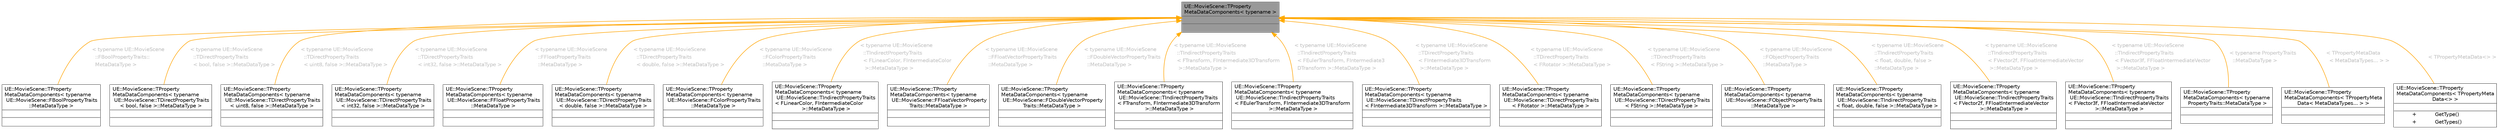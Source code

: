 digraph "UE::MovieScene::TPropertyMetaDataComponents&lt; typename &gt;"
{
 // INTERACTIVE_SVG=YES
 // LATEX_PDF_SIZE
  bgcolor="transparent";
  edge [fontname=Helvetica,fontsize=10,labelfontname=Helvetica,labelfontsize=10];
  node [fontname=Helvetica,fontsize=10,shape=box,height=0.2,width=0.4];
  Node1 [id="Node000001",shape=plain,label=<<TABLE CELLBORDER="0" BORDER="1"><TR><TD COLSPAN="2" CELLPADDING="1" CELLSPACING="0">UE::MovieScene::TProperty<BR ALIGN="LEFT"/>MetaDataComponents&lt; typename &gt;</TD></TR>
<HR/>
<TR><TD COLSPAN="2" CELLPADDING="1" CELLSPACING="0">&nbsp;</TD></TR>
<HR/>
<TR><TD COLSPAN="2" CELLPADDING="1" CELLSPACING="0">&nbsp;</TD></TR>
</TABLE>>
,height=0.2,width=0.4,color="gray40", fillcolor="grey60", style="filled", fontcolor="black",tooltip=" "];
  Node1 -> Node2 [id="edge1_Node000001_Node000002",dir="back",color="orange",style="solid",tooltip=" ",label=<<TABLE CELLBORDER="0" BORDER="0"><TR><TD VALIGN="top" ALIGN="LEFT" CELLPADDING="1" CELLSPACING="0">&lt; typename UE::MovieScene</TD></TR>
<TR><TD VALIGN="top" ALIGN="LEFT" CELLPADDING="1" CELLSPACING="0">&nbsp;&nbsp;::FBoolPropertyTraits::</TD></TR>
<TR><TD VALIGN="top" ALIGN="LEFT" CELLPADDING="1" CELLSPACING="0">&nbsp;&nbsp;MetaDataType &gt;</TD></TR>
</TABLE>> ,fontcolor="grey" ];
  Node2 [id="Node000002",shape=plain,label=<<TABLE CELLBORDER="0" BORDER="1"><TR><TD COLSPAN="2" CELLPADDING="1" CELLSPACING="0">UE::MovieScene::TProperty<BR ALIGN="LEFT"/>MetaDataComponents&lt; typename<BR ALIGN="LEFT"/> UE::MovieScene::FBoolPropertyTraits<BR ALIGN="LEFT"/>::MetaDataType &gt;</TD></TR>
<HR/>
<TR><TD COLSPAN="2" CELLPADDING="1" CELLSPACING="0">&nbsp;</TD></TR>
<HR/>
<TR><TD COLSPAN="2" CELLPADDING="1" CELLSPACING="0">&nbsp;</TD></TR>
</TABLE>>
,height=0.2,width=0.4,color="gray40", fillcolor="white", style="filled",URL="$d6/dfe/structUE_1_1MovieScene_1_1TPropertyMetaDataComponents.html",tooltip=" "];
  Node1 -> Node3 [id="edge2_Node000001_Node000003",dir="back",color="orange",style="solid",tooltip=" ",label=<<TABLE CELLBORDER="0" BORDER="0"><TR><TD VALIGN="top" ALIGN="LEFT" CELLPADDING="1" CELLSPACING="0">&lt; typename UE::MovieScene</TD></TR>
<TR><TD VALIGN="top" ALIGN="LEFT" CELLPADDING="1" CELLSPACING="0">&nbsp;&nbsp;::TDirectPropertyTraits</TD></TR>
<TR><TD VALIGN="top" ALIGN="LEFT" CELLPADDING="1" CELLSPACING="0">&nbsp;&nbsp;&lt; bool, false &gt;::MetaDataType &gt;</TD></TR>
</TABLE>> ,fontcolor="grey" ];
  Node3 [id="Node000003",shape=plain,label=<<TABLE CELLBORDER="0" BORDER="1"><TR><TD COLSPAN="2" CELLPADDING="1" CELLSPACING="0">UE::MovieScene::TProperty<BR ALIGN="LEFT"/>MetaDataComponents&lt; typename<BR ALIGN="LEFT"/> UE::MovieScene::TDirectPropertyTraits<BR ALIGN="LEFT"/>&lt; bool, false &gt;::MetaDataType &gt;</TD></TR>
<HR/>
<TR><TD COLSPAN="2" CELLPADDING="1" CELLSPACING="0">&nbsp;</TD></TR>
<HR/>
<TR><TD COLSPAN="2" CELLPADDING="1" CELLSPACING="0">&nbsp;</TD></TR>
</TABLE>>
,height=0.2,width=0.4,color="gray40", fillcolor="white", style="filled",URL="$d6/dfe/structUE_1_1MovieScene_1_1TPropertyMetaDataComponents.html",tooltip=" "];
  Node1 -> Node4 [id="edge3_Node000001_Node000004",dir="back",color="orange",style="solid",tooltip=" ",label=<<TABLE CELLBORDER="0" BORDER="0"><TR><TD VALIGN="top" ALIGN="LEFT" CELLPADDING="1" CELLSPACING="0">&lt; typename UE::MovieScene</TD></TR>
<TR><TD VALIGN="top" ALIGN="LEFT" CELLPADDING="1" CELLSPACING="0">&nbsp;&nbsp;::TDirectPropertyTraits</TD></TR>
<TR><TD VALIGN="top" ALIGN="LEFT" CELLPADDING="1" CELLSPACING="0">&nbsp;&nbsp;&lt; uint8, false &gt;::MetaDataType &gt;</TD></TR>
</TABLE>> ,fontcolor="grey" ];
  Node4 [id="Node000004",shape=plain,label=<<TABLE CELLBORDER="0" BORDER="1"><TR><TD COLSPAN="2" CELLPADDING="1" CELLSPACING="0">UE::MovieScene::TProperty<BR ALIGN="LEFT"/>MetaDataComponents&lt; typename<BR ALIGN="LEFT"/> UE::MovieScene::TDirectPropertyTraits<BR ALIGN="LEFT"/>&lt; uint8, false &gt;::MetaDataType &gt;</TD></TR>
<HR/>
<TR><TD COLSPAN="2" CELLPADDING="1" CELLSPACING="0">&nbsp;</TD></TR>
<HR/>
<TR><TD COLSPAN="2" CELLPADDING="1" CELLSPACING="0">&nbsp;</TD></TR>
</TABLE>>
,height=0.2,width=0.4,color="gray40", fillcolor="white", style="filled",URL="$d6/dfe/structUE_1_1MovieScene_1_1TPropertyMetaDataComponents.html",tooltip=" "];
  Node1 -> Node5 [id="edge4_Node000001_Node000005",dir="back",color="orange",style="solid",tooltip=" ",label=<<TABLE CELLBORDER="0" BORDER="0"><TR><TD VALIGN="top" ALIGN="LEFT" CELLPADDING="1" CELLSPACING="0">&lt; typename UE::MovieScene</TD></TR>
<TR><TD VALIGN="top" ALIGN="LEFT" CELLPADDING="1" CELLSPACING="0">&nbsp;&nbsp;::TDirectPropertyTraits</TD></TR>
<TR><TD VALIGN="top" ALIGN="LEFT" CELLPADDING="1" CELLSPACING="0">&nbsp;&nbsp;&lt; int32, false &gt;::MetaDataType &gt;</TD></TR>
</TABLE>> ,fontcolor="grey" ];
  Node5 [id="Node000005",shape=plain,label=<<TABLE CELLBORDER="0" BORDER="1"><TR><TD COLSPAN="2" CELLPADDING="1" CELLSPACING="0">UE::MovieScene::TProperty<BR ALIGN="LEFT"/>MetaDataComponents&lt; typename<BR ALIGN="LEFT"/> UE::MovieScene::TDirectPropertyTraits<BR ALIGN="LEFT"/>&lt; int32, false &gt;::MetaDataType &gt;</TD></TR>
<HR/>
<TR><TD COLSPAN="2" CELLPADDING="1" CELLSPACING="0">&nbsp;</TD></TR>
<HR/>
<TR><TD COLSPAN="2" CELLPADDING="1" CELLSPACING="0">&nbsp;</TD></TR>
</TABLE>>
,height=0.2,width=0.4,color="gray40", fillcolor="white", style="filled",URL="$d6/dfe/structUE_1_1MovieScene_1_1TPropertyMetaDataComponents.html",tooltip=" "];
  Node1 -> Node6 [id="edge5_Node000001_Node000006",dir="back",color="orange",style="solid",tooltip=" ",label=<<TABLE CELLBORDER="0" BORDER="0"><TR><TD VALIGN="top" ALIGN="LEFT" CELLPADDING="1" CELLSPACING="0">&lt; typename UE::MovieScene</TD></TR>
<TR><TD VALIGN="top" ALIGN="LEFT" CELLPADDING="1" CELLSPACING="0">&nbsp;&nbsp;::FFloatPropertyTraits</TD></TR>
<TR><TD VALIGN="top" ALIGN="LEFT" CELLPADDING="1" CELLSPACING="0">&nbsp;&nbsp;::MetaDataType &gt;</TD></TR>
</TABLE>> ,fontcolor="grey" ];
  Node6 [id="Node000006",shape=plain,label=<<TABLE CELLBORDER="0" BORDER="1"><TR><TD COLSPAN="2" CELLPADDING="1" CELLSPACING="0">UE::MovieScene::TProperty<BR ALIGN="LEFT"/>MetaDataComponents&lt; typename<BR ALIGN="LEFT"/> UE::MovieScene::FFloatPropertyTraits<BR ALIGN="LEFT"/>::MetaDataType &gt;</TD></TR>
<HR/>
<TR><TD COLSPAN="2" CELLPADDING="1" CELLSPACING="0">&nbsp;</TD></TR>
<HR/>
<TR><TD COLSPAN="2" CELLPADDING="1" CELLSPACING="0">&nbsp;</TD></TR>
</TABLE>>
,height=0.2,width=0.4,color="gray40", fillcolor="white", style="filled",URL="$d6/dfe/structUE_1_1MovieScene_1_1TPropertyMetaDataComponents.html",tooltip=" "];
  Node1 -> Node7 [id="edge6_Node000001_Node000007",dir="back",color="orange",style="solid",tooltip=" ",label=<<TABLE CELLBORDER="0" BORDER="0"><TR><TD VALIGN="top" ALIGN="LEFT" CELLPADDING="1" CELLSPACING="0">&lt; typename UE::MovieScene</TD></TR>
<TR><TD VALIGN="top" ALIGN="LEFT" CELLPADDING="1" CELLSPACING="0">&nbsp;&nbsp;::TDirectPropertyTraits</TD></TR>
<TR><TD VALIGN="top" ALIGN="LEFT" CELLPADDING="1" CELLSPACING="0">&nbsp;&nbsp;&lt; double, false &gt;::MetaDataType &gt;</TD></TR>
</TABLE>> ,fontcolor="grey" ];
  Node7 [id="Node000007",shape=plain,label=<<TABLE CELLBORDER="0" BORDER="1"><TR><TD COLSPAN="2" CELLPADDING="1" CELLSPACING="0">UE::MovieScene::TProperty<BR ALIGN="LEFT"/>MetaDataComponents&lt; typename<BR ALIGN="LEFT"/> UE::MovieScene::TDirectPropertyTraits<BR ALIGN="LEFT"/>&lt; double, false &gt;::MetaDataType &gt;</TD></TR>
<HR/>
<TR><TD COLSPAN="2" CELLPADDING="1" CELLSPACING="0">&nbsp;</TD></TR>
<HR/>
<TR><TD COLSPAN="2" CELLPADDING="1" CELLSPACING="0">&nbsp;</TD></TR>
</TABLE>>
,height=0.2,width=0.4,color="gray40", fillcolor="white", style="filled",URL="$d6/dfe/structUE_1_1MovieScene_1_1TPropertyMetaDataComponents.html",tooltip=" "];
  Node1 -> Node8 [id="edge7_Node000001_Node000008",dir="back",color="orange",style="solid",tooltip=" ",label=<<TABLE CELLBORDER="0" BORDER="0"><TR><TD VALIGN="top" ALIGN="LEFT" CELLPADDING="1" CELLSPACING="0">&lt; typename UE::MovieScene</TD></TR>
<TR><TD VALIGN="top" ALIGN="LEFT" CELLPADDING="1" CELLSPACING="0">&nbsp;&nbsp;::FColorPropertyTraits</TD></TR>
<TR><TD VALIGN="top" ALIGN="LEFT" CELLPADDING="1" CELLSPACING="0">&nbsp;&nbsp;::MetaDataType &gt;</TD></TR>
</TABLE>> ,fontcolor="grey" ];
  Node8 [id="Node000008",shape=plain,label=<<TABLE CELLBORDER="0" BORDER="1"><TR><TD COLSPAN="2" CELLPADDING="1" CELLSPACING="0">UE::MovieScene::TProperty<BR ALIGN="LEFT"/>MetaDataComponents&lt; typename<BR ALIGN="LEFT"/> UE::MovieScene::FColorPropertyTraits<BR ALIGN="LEFT"/>::MetaDataType &gt;</TD></TR>
<HR/>
<TR><TD COLSPAN="2" CELLPADDING="1" CELLSPACING="0">&nbsp;</TD></TR>
<HR/>
<TR><TD COLSPAN="2" CELLPADDING="1" CELLSPACING="0">&nbsp;</TD></TR>
</TABLE>>
,height=0.2,width=0.4,color="gray40", fillcolor="white", style="filled",URL="$d6/dfe/structUE_1_1MovieScene_1_1TPropertyMetaDataComponents.html",tooltip=" "];
  Node1 -> Node9 [id="edge8_Node000001_Node000009",dir="back",color="orange",style="solid",tooltip=" ",label=<<TABLE CELLBORDER="0" BORDER="0"><TR><TD VALIGN="top" ALIGN="LEFT" CELLPADDING="1" CELLSPACING="0">&lt; typename UE::MovieScene</TD></TR>
<TR><TD VALIGN="top" ALIGN="LEFT" CELLPADDING="1" CELLSPACING="0">&nbsp;&nbsp;::TIndirectPropertyTraits</TD></TR>
<TR><TD VALIGN="top" ALIGN="LEFT" CELLPADDING="1" CELLSPACING="0">&nbsp;&nbsp;&lt; FLinearColor, FIntermediateColor</TD></TR>
<TR><TD VALIGN="top" ALIGN="LEFT" CELLPADDING="1" CELLSPACING="0">&nbsp;&nbsp; &gt;::MetaDataType &gt;</TD></TR>
</TABLE>> ,fontcolor="grey" ];
  Node9 [id="Node000009",shape=plain,label=<<TABLE CELLBORDER="0" BORDER="1"><TR><TD COLSPAN="2" CELLPADDING="1" CELLSPACING="0">UE::MovieScene::TProperty<BR ALIGN="LEFT"/>MetaDataComponents&lt; typename<BR ALIGN="LEFT"/> UE::MovieScene::TIndirectPropertyTraits<BR ALIGN="LEFT"/>&lt; FLinearColor, FIntermediateColor<BR ALIGN="LEFT"/> &gt;::MetaDataType &gt;</TD></TR>
<HR/>
<TR><TD COLSPAN="2" CELLPADDING="1" CELLSPACING="0">&nbsp;</TD></TR>
<HR/>
<TR><TD COLSPAN="2" CELLPADDING="1" CELLSPACING="0">&nbsp;</TD></TR>
</TABLE>>
,height=0.2,width=0.4,color="gray40", fillcolor="white", style="filled",URL="$d6/dfe/structUE_1_1MovieScene_1_1TPropertyMetaDataComponents.html",tooltip=" "];
  Node1 -> Node10 [id="edge9_Node000001_Node000010",dir="back",color="orange",style="solid",tooltip=" ",label=<<TABLE CELLBORDER="0" BORDER="0"><TR><TD VALIGN="top" ALIGN="LEFT" CELLPADDING="1" CELLSPACING="0">&lt; typename UE::MovieScene</TD></TR>
<TR><TD VALIGN="top" ALIGN="LEFT" CELLPADDING="1" CELLSPACING="0">&nbsp;&nbsp;::FFloatVectorPropertyTraits</TD></TR>
<TR><TD VALIGN="top" ALIGN="LEFT" CELLPADDING="1" CELLSPACING="0">&nbsp;&nbsp;::MetaDataType &gt;</TD></TR>
</TABLE>> ,fontcolor="grey" ];
  Node10 [id="Node000010",shape=plain,label=<<TABLE CELLBORDER="0" BORDER="1"><TR><TD COLSPAN="2" CELLPADDING="1" CELLSPACING="0">UE::MovieScene::TProperty<BR ALIGN="LEFT"/>MetaDataComponents&lt; typename<BR ALIGN="LEFT"/> UE::MovieScene::FFloatVectorProperty<BR ALIGN="LEFT"/>Traits::MetaDataType &gt;</TD></TR>
<HR/>
<TR><TD COLSPAN="2" CELLPADDING="1" CELLSPACING="0">&nbsp;</TD></TR>
<HR/>
<TR><TD COLSPAN="2" CELLPADDING="1" CELLSPACING="0">&nbsp;</TD></TR>
</TABLE>>
,height=0.2,width=0.4,color="gray40", fillcolor="white", style="filled",URL="$d6/dfe/structUE_1_1MovieScene_1_1TPropertyMetaDataComponents.html",tooltip=" "];
  Node1 -> Node11 [id="edge10_Node000001_Node000011",dir="back",color="orange",style="solid",tooltip=" ",label=<<TABLE CELLBORDER="0" BORDER="0"><TR><TD VALIGN="top" ALIGN="LEFT" CELLPADDING="1" CELLSPACING="0">&lt; typename UE::MovieScene</TD></TR>
<TR><TD VALIGN="top" ALIGN="LEFT" CELLPADDING="1" CELLSPACING="0">&nbsp;&nbsp;::FDoubleVectorPropertyTraits</TD></TR>
<TR><TD VALIGN="top" ALIGN="LEFT" CELLPADDING="1" CELLSPACING="0">&nbsp;&nbsp;::MetaDataType &gt;</TD></TR>
</TABLE>> ,fontcolor="grey" ];
  Node11 [id="Node000011",shape=plain,label=<<TABLE CELLBORDER="0" BORDER="1"><TR><TD COLSPAN="2" CELLPADDING="1" CELLSPACING="0">UE::MovieScene::TProperty<BR ALIGN="LEFT"/>MetaDataComponents&lt; typename<BR ALIGN="LEFT"/> UE::MovieScene::FDoubleVectorProperty<BR ALIGN="LEFT"/>Traits::MetaDataType &gt;</TD></TR>
<HR/>
<TR><TD COLSPAN="2" CELLPADDING="1" CELLSPACING="0">&nbsp;</TD></TR>
<HR/>
<TR><TD COLSPAN="2" CELLPADDING="1" CELLSPACING="0">&nbsp;</TD></TR>
</TABLE>>
,height=0.2,width=0.4,color="gray40", fillcolor="white", style="filled",URL="$d6/dfe/structUE_1_1MovieScene_1_1TPropertyMetaDataComponents.html",tooltip=" "];
  Node1 -> Node12 [id="edge11_Node000001_Node000012",dir="back",color="orange",style="solid",tooltip=" ",label=<<TABLE CELLBORDER="0" BORDER="0"><TR><TD VALIGN="top" ALIGN="LEFT" CELLPADDING="1" CELLSPACING="0">&lt; typename UE::MovieScene</TD></TR>
<TR><TD VALIGN="top" ALIGN="LEFT" CELLPADDING="1" CELLSPACING="0">&nbsp;&nbsp;::TIndirectPropertyTraits</TD></TR>
<TR><TD VALIGN="top" ALIGN="LEFT" CELLPADDING="1" CELLSPACING="0">&nbsp;&nbsp;&lt; FTransform, FIntermediate3DTransform</TD></TR>
<TR><TD VALIGN="top" ALIGN="LEFT" CELLPADDING="1" CELLSPACING="0">&nbsp;&nbsp; &gt;::MetaDataType &gt;</TD></TR>
</TABLE>> ,fontcolor="grey" ];
  Node12 [id="Node000012",shape=plain,label=<<TABLE CELLBORDER="0" BORDER="1"><TR><TD COLSPAN="2" CELLPADDING="1" CELLSPACING="0">UE::MovieScene::TProperty<BR ALIGN="LEFT"/>MetaDataComponents&lt; typename<BR ALIGN="LEFT"/> UE::MovieScene::TIndirectPropertyTraits<BR ALIGN="LEFT"/>&lt; FTransform, FIntermediate3DTransform<BR ALIGN="LEFT"/> &gt;::MetaDataType &gt;</TD></TR>
<HR/>
<TR><TD COLSPAN="2" CELLPADDING="1" CELLSPACING="0">&nbsp;</TD></TR>
<HR/>
<TR><TD COLSPAN="2" CELLPADDING="1" CELLSPACING="0">&nbsp;</TD></TR>
</TABLE>>
,height=0.2,width=0.4,color="gray40", fillcolor="white", style="filled",URL="$d6/dfe/structUE_1_1MovieScene_1_1TPropertyMetaDataComponents.html",tooltip=" "];
  Node1 -> Node13 [id="edge12_Node000001_Node000013",dir="back",color="orange",style="solid",tooltip=" ",label=<<TABLE CELLBORDER="0" BORDER="0"><TR><TD VALIGN="top" ALIGN="LEFT" CELLPADDING="1" CELLSPACING="0">&lt; typename UE::MovieScene</TD></TR>
<TR><TD VALIGN="top" ALIGN="LEFT" CELLPADDING="1" CELLSPACING="0">&nbsp;&nbsp;::TIndirectPropertyTraits</TD></TR>
<TR><TD VALIGN="top" ALIGN="LEFT" CELLPADDING="1" CELLSPACING="0">&nbsp;&nbsp;&lt; FEulerTransform, FIntermediate3</TD></TR>
<TR><TD VALIGN="top" ALIGN="LEFT" CELLPADDING="1" CELLSPACING="0">&nbsp;&nbsp;DTransform &gt;::MetaDataType &gt;</TD></TR>
</TABLE>> ,fontcolor="grey" ];
  Node13 [id="Node000013",shape=plain,label=<<TABLE CELLBORDER="0" BORDER="1"><TR><TD COLSPAN="2" CELLPADDING="1" CELLSPACING="0">UE::MovieScene::TProperty<BR ALIGN="LEFT"/>MetaDataComponents&lt; typename<BR ALIGN="LEFT"/> UE::MovieScene::TIndirectPropertyTraits<BR ALIGN="LEFT"/>&lt; FEulerTransform, FIntermediate3DTransform<BR ALIGN="LEFT"/> &gt;::MetaDataType &gt;</TD></TR>
<HR/>
<TR><TD COLSPAN="2" CELLPADDING="1" CELLSPACING="0">&nbsp;</TD></TR>
<HR/>
<TR><TD COLSPAN="2" CELLPADDING="1" CELLSPACING="0">&nbsp;</TD></TR>
</TABLE>>
,height=0.2,width=0.4,color="gray40", fillcolor="white", style="filled",URL="$d6/dfe/structUE_1_1MovieScene_1_1TPropertyMetaDataComponents.html",tooltip=" "];
  Node1 -> Node14 [id="edge13_Node000001_Node000014",dir="back",color="orange",style="solid",tooltip=" ",label=<<TABLE CELLBORDER="0" BORDER="0"><TR><TD VALIGN="top" ALIGN="LEFT" CELLPADDING="1" CELLSPACING="0">&lt; typename UE::MovieScene</TD></TR>
<TR><TD VALIGN="top" ALIGN="LEFT" CELLPADDING="1" CELLSPACING="0">&nbsp;&nbsp;::TDirectPropertyTraits</TD></TR>
<TR><TD VALIGN="top" ALIGN="LEFT" CELLPADDING="1" CELLSPACING="0">&nbsp;&nbsp;&lt; FIntermediate3DTransform</TD></TR>
<TR><TD VALIGN="top" ALIGN="LEFT" CELLPADDING="1" CELLSPACING="0">&nbsp;&nbsp; &gt;::MetaDataType &gt;</TD></TR>
</TABLE>> ,fontcolor="grey" ];
  Node14 [id="Node000014",shape=plain,label=<<TABLE CELLBORDER="0" BORDER="1"><TR><TD COLSPAN="2" CELLPADDING="1" CELLSPACING="0">UE::MovieScene::TProperty<BR ALIGN="LEFT"/>MetaDataComponents&lt; typename<BR ALIGN="LEFT"/> UE::MovieScene::TDirectPropertyTraits<BR ALIGN="LEFT"/>&lt; FIntermediate3DTransform &gt;::MetaDataType &gt;</TD></TR>
<HR/>
<TR><TD COLSPAN="2" CELLPADDING="1" CELLSPACING="0">&nbsp;</TD></TR>
<HR/>
<TR><TD COLSPAN="2" CELLPADDING="1" CELLSPACING="0">&nbsp;</TD></TR>
</TABLE>>
,height=0.2,width=0.4,color="gray40", fillcolor="white", style="filled",URL="$d6/dfe/structUE_1_1MovieScene_1_1TPropertyMetaDataComponents.html",tooltip=" "];
  Node1 -> Node15 [id="edge14_Node000001_Node000015",dir="back",color="orange",style="solid",tooltip=" ",label=<<TABLE CELLBORDER="0" BORDER="0"><TR><TD VALIGN="top" ALIGN="LEFT" CELLPADDING="1" CELLSPACING="0">&lt; typename UE::MovieScene</TD></TR>
<TR><TD VALIGN="top" ALIGN="LEFT" CELLPADDING="1" CELLSPACING="0">&nbsp;&nbsp;::TDirectPropertyTraits</TD></TR>
<TR><TD VALIGN="top" ALIGN="LEFT" CELLPADDING="1" CELLSPACING="0">&nbsp;&nbsp;&lt; FRotator &gt;::MetaDataType &gt;</TD></TR>
</TABLE>> ,fontcolor="grey" ];
  Node15 [id="Node000015",shape=plain,label=<<TABLE CELLBORDER="0" BORDER="1"><TR><TD COLSPAN="2" CELLPADDING="1" CELLSPACING="0">UE::MovieScene::TProperty<BR ALIGN="LEFT"/>MetaDataComponents&lt; typename<BR ALIGN="LEFT"/> UE::MovieScene::TDirectPropertyTraits<BR ALIGN="LEFT"/>&lt; FRotator &gt;::MetaDataType &gt;</TD></TR>
<HR/>
<TR><TD COLSPAN="2" CELLPADDING="1" CELLSPACING="0">&nbsp;</TD></TR>
<HR/>
<TR><TD COLSPAN="2" CELLPADDING="1" CELLSPACING="0">&nbsp;</TD></TR>
</TABLE>>
,height=0.2,width=0.4,color="gray40", fillcolor="white", style="filled",URL="$d6/dfe/structUE_1_1MovieScene_1_1TPropertyMetaDataComponents.html",tooltip=" "];
  Node1 -> Node16 [id="edge15_Node000001_Node000016",dir="back",color="orange",style="solid",tooltip=" ",label=<<TABLE CELLBORDER="0" BORDER="0"><TR><TD VALIGN="top" ALIGN="LEFT" CELLPADDING="1" CELLSPACING="0">&lt; typename UE::MovieScene</TD></TR>
<TR><TD VALIGN="top" ALIGN="LEFT" CELLPADDING="1" CELLSPACING="0">&nbsp;&nbsp;::TDirectPropertyTraits</TD></TR>
<TR><TD VALIGN="top" ALIGN="LEFT" CELLPADDING="1" CELLSPACING="0">&nbsp;&nbsp;&lt; FString &gt;::MetaDataType &gt;</TD></TR>
</TABLE>> ,fontcolor="grey" ];
  Node16 [id="Node000016",shape=plain,label=<<TABLE CELLBORDER="0" BORDER="1"><TR><TD COLSPAN="2" CELLPADDING="1" CELLSPACING="0">UE::MovieScene::TProperty<BR ALIGN="LEFT"/>MetaDataComponents&lt; typename<BR ALIGN="LEFT"/> UE::MovieScene::TDirectPropertyTraits<BR ALIGN="LEFT"/>&lt; FString &gt;::MetaDataType &gt;</TD></TR>
<HR/>
<TR><TD COLSPAN="2" CELLPADDING="1" CELLSPACING="0">&nbsp;</TD></TR>
<HR/>
<TR><TD COLSPAN="2" CELLPADDING="1" CELLSPACING="0">&nbsp;</TD></TR>
</TABLE>>
,height=0.2,width=0.4,color="gray40", fillcolor="white", style="filled",URL="$d6/dfe/structUE_1_1MovieScene_1_1TPropertyMetaDataComponents.html",tooltip=" "];
  Node1 -> Node17 [id="edge16_Node000001_Node000017",dir="back",color="orange",style="solid",tooltip=" ",label=<<TABLE CELLBORDER="0" BORDER="0"><TR><TD VALIGN="top" ALIGN="LEFT" CELLPADDING="1" CELLSPACING="0">&lt; typename UE::MovieScene</TD></TR>
<TR><TD VALIGN="top" ALIGN="LEFT" CELLPADDING="1" CELLSPACING="0">&nbsp;&nbsp;::FObjectPropertyTraits</TD></TR>
<TR><TD VALIGN="top" ALIGN="LEFT" CELLPADDING="1" CELLSPACING="0">&nbsp;&nbsp;::MetaDataType &gt;</TD></TR>
</TABLE>> ,fontcolor="grey" ];
  Node17 [id="Node000017",shape=plain,label=<<TABLE CELLBORDER="0" BORDER="1"><TR><TD COLSPAN="2" CELLPADDING="1" CELLSPACING="0">UE::MovieScene::TProperty<BR ALIGN="LEFT"/>MetaDataComponents&lt; typename<BR ALIGN="LEFT"/> UE::MovieScene::FObjectPropertyTraits<BR ALIGN="LEFT"/>::MetaDataType &gt;</TD></TR>
<HR/>
<TR><TD COLSPAN="2" CELLPADDING="1" CELLSPACING="0">&nbsp;</TD></TR>
<HR/>
<TR><TD COLSPAN="2" CELLPADDING="1" CELLSPACING="0">&nbsp;</TD></TR>
</TABLE>>
,height=0.2,width=0.4,color="gray40", fillcolor="white", style="filled",URL="$d6/dfe/structUE_1_1MovieScene_1_1TPropertyMetaDataComponents.html",tooltip=" "];
  Node1 -> Node18 [id="edge17_Node000001_Node000018",dir="back",color="orange",style="solid",tooltip=" ",label=<<TABLE CELLBORDER="0" BORDER="0"><TR><TD VALIGN="top" ALIGN="LEFT" CELLPADDING="1" CELLSPACING="0">&lt; typename UE::MovieScene</TD></TR>
<TR><TD VALIGN="top" ALIGN="LEFT" CELLPADDING="1" CELLSPACING="0">&nbsp;&nbsp;::TIndirectPropertyTraits</TD></TR>
<TR><TD VALIGN="top" ALIGN="LEFT" CELLPADDING="1" CELLSPACING="0">&nbsp;&nbsp;&lt; float, double, false &gt;</TD></TR>
<TR><TD VALIGN="top" ALIGN="LEFT" CELLPADDING="1" CELLSPACING="0">&nbsp;&nbsp;::MetaDataType &gt;</TD></TR>
</TABLE>> ,fontcolor="grey" ];
  Node18 [id="Node000018",shape=plain,label=<<TABLE CELLBORDER="0" BORDER="1"><TR><TD COLSPAN="2" CELLPADDING="1" CELLSPACING="0">UE::MovieScene::TProperty<BR ALIGN="LEFT"/>MetaDataComponents&lt; typename<BR ALIGN="LEFT"/> UE::MovieScene::TIndirectPropertyTraits<BR ALIGN="LEFT"/>&lt; float, double, false &gt;::MetaDataType &gt;</TD></TR>
<HR/>
<TR><TD COLSPAN="2" CELLPADDING="1" CELLSPACING="0">&nbsp;</TD></TR>
<HR/>
<TR><TD COLSPAN="2" CELLPADDING="1" CELLSPACING="0">&nbsp;</TD></TR>
</TABLE>>
,height=0.2,width=0.4,color="gray40", fillcolor="white", style="filled",URL="$d6/dfe/structUE_1_1MovieScene_1_1TPropertyMetaDataComponents.html",tooltip=" "];
  Node1 -> Node19 [id="edge18_Node000001_Node000019",dir="back",color="orange",style="solid",tooltip=" ",label=<<TABLE CELLBORDER="0" BORDER="0"><TR><TD VALIGN="top" ALIGN="LEFT" CELLPADDING="1" CELLSPACING="0">&lt; typename UE::MovieScene</TD></TR>
<TR><TD VALIGN="top" ALIGN="LEFT" CELLPADDING="1" CELLSPACING="0">&nbsp;&nbsp;::TIndirectPropertyTraits</TD></TR>
<TR><TD VALIGN="top" ALIGN="LEFT" CELLPADDING="1" CELLSPACING="0">&nbsp;&nbsp;&lt; FVector2f, FFloatIntermediateVector</TD></TR>
<TR><TD VALIGN="top" ALIGN="LEFT" CELLPADDING="1" CELLSPACING="0">&nbsp;&nbsp; &gt;::MetaDataType &gt;</TD></TR>
</TABLE>> ,fontcolor="grey" ];
  Node19 [id="Node000019",shape=plain,label=<<TABLE CELLBORDER="0" BORDER="1"><TR><TD COLSPAN="2" CELLPADDING="1" CELLSPACING="0">UE::MovieScene::TProperty<BR ALIGN="LEFT"/>MetaDataComponents&lt; typename<BR ALIGN="LEFT"/> UE::MovieScene::TIndirectPropertyTraits<BR ALIGN="LEFT"/>&lt; FVector2f, FFloatIntermediateVector<BR ALIGN="LEFT"/> &gt;::MetaDataType &gt;</TD></TR>
<HR/>
<TR><TD COLSPAN="2" CELLPADDING="1" CELLSPACING="0">&nbsp;</TD></TR>
<HR/>
<TR><TD COLSPAN="2" CELLPADDING="1" CELLSPACING="0">&nbsp;</TD></TR>
</TABLE>>
,height=0.2,width=0.4,color="gray40", fillcolor="white", style="filled",URL="$d6/dfe/structUE_1_1MovieScene_1_1TPropertyMetaDataComponents.html",tooltip=" "];
  Node1 -> Node20 [id="edge19_Node000001_Node000020",dir="back",color="orange",style="solid",tooltip=" ",label=<<TABLE CELLBORDER="0" BORDER="0"><TR><TD VALIGN="top" ALIGN="LEFT" CELLPADDING="1" CELLSPACING="0">&lt; typename UE::MovieScene</TD></TR>
<TR><TD VALIGN="top" ALIGN="LEFT" CELLPADDING="1" CELLSPACING="0">&nbsp;&nbsp;::TIndirectPropertyTraits</TD></TR>
<TR><TD VALIGN="top" ALIGN="LEFT" CELLPADDING="1" CELLSPACING="0">&nbsp;&nbsp;&lt; FVector3f, FFloatIntermediateVector</TD></TR>
<TR><TD VALIGN="top" ALIGN="LEFT" CELLPADDING="1" CELLSPACING="0">&nbsp;&nbsp; &gt;::MetaDataType &gt;</TD></TR>
</TABLE>> ,fontcolor="grey" ];
  Node20 [id="Node000020",shape=plain,label=<<TABLE CELLBORDER="0" BORDER="1"><TR><TD COLSPAN="2" CELLPADDING="1" CELLSPACING="0">UE::MovieScene::TProperty<BR ALIGN="LEFT"/>MetaDataComponents&lt; typename<BR ALIGN="LEFT"/> UE::MovieScene::TIndirectPropertyTraits<BR ALIGN="LEFT"/>&lt; FVector3f, FFloatIntermediateVector<BR ALIGN="LEFT"/> &gt;::MetaDataType &gt;</TD></TR>
<HR/>
<TR><TD COLSPAN="2" CELLPADDING="1" CELLSPACING="0">&nbsp;</TD></TR>
<HR/>
<TR><TD COLSPAN="2" CELLPADDING="1" CELLSPACING="0">&nbsp;</TD></TR>
</TABLE>>
,height=0.2,width=0.4,color="gray40", fillcolor="white", style="filled",URL="$d6/dfe/structUE_1_1MovieScene_1_1TPropertyMetaDataComponents.html",tooltip=" "];
  Node1 -> Node21 [id="edge20_Node000001_Node000021",dir="back",color="orange",style="solid",tooltip=" ",label=<<TABLE CELLBORDER="0" BORDER="0"><TR><TD VALIGN="top" ALIGN="LEFT" CELLPADDING="1" CELLSPACING="0">&lt; typename PropertyTraits</TD></TR>
<TR><TD VALIGN="top" ALIGN="LEFT" CELLPADDING="1" CELLSPACING="0">&nbsp;&nbsp;::MetaDataType &gt;</TD></TR>
</TABLE>> ,fontcolor="grey" ];
  Node21 [id="Node000021",shape=plain,label=<<TABLE CELLBORDER="0" BORDER="1"><TR><TD COLSPAN="2" CELLPADDING="1" CELLSPACING="0">UE::MovieScene::TProperty<BR ALIGN="LEFT"/>MetaDataComponents&lt; typename<BR ALIGN="LEFT"/> PropertyTraits::MetaDataType &gt;</TD></TR>
<HR/>
<TR><TD COLSPAN="2" CELLPADDING="1" CELLSPACING="0">&nbsp;</TD></TR>
<HR/>
<TR><TD COLSPAN="2" CELLPADDING="1" CELLSPACING="0">&nbsp;</TD></TR>
</TABLE>>
,height=0.2,width=0.4,color="gray40", fillcolor="white", style="filled",URL="$d6/dfe/structUE_1_1MovieScene_1_1TPropertyMetaDataComponents.html",tooltip=" "];
  Node1 -> Node22 [id="edge21_Node000001_Node000022",dir="back",color="orange",style="solid",tooltip=" ",label=<<TABLE CELLBORDER="0" BORDER="0"><TR><TD VALIGN="top" ALIGN="LEFT" CELLPADDING="1" CELLSPACING="0">&lt; TPropertyMetaData</TD></TR>
<TR><TD VALIGN="top" ALIGN="LEFT" CELLPADDING="1" CELLSPACING="0">&nbsp;&nbsp;&lt; MetaDataTypes... &gt; &gt;</TD></TR>
</TABLE>> ,fontcolor="grey" ];
  Node22 [id="Node000022",shape=plain,label=<<TABLE CELLBORDER="0" BORDER="1"><TR><TD COLSPAN="2" CELLPADDING="1" CELLSPACING="0">UE::MovieScene::TProperty<BR ALIGN="LEFT"/>MetaDataComponents&lt; TPropertyMeta<BR ALIGN="LEFT"/>Data&lt; MetaDataTypes... &gt; &gt;</TD></TR>
<HR/>
<TR><TD COLSPAN="2" CELLPADDING="1" CELLSPACING="0">&nbsp;</TD></TR>
<HR/>
<TR><TD COLSPAN="2" CELLPADDING="1" CELLSPACING="0">&nbsp;</TD></TR>
</TABLE>>
,height=0.2,width=0.4,color="gray40", fillcolor="white", style="filled",URL="$d7/d31/structUE_1_1MovieScene_1_1TPropertyMetaDataComponents_3_01TPropertyMetaData_3_01MetaDataTypes_8_8_8_01_4_01_4.html",tooltip=" "];
  Node1 -> Node23 [id="edge22_Node000001_Node000023",dir="back",color="orange",style="solid",tooltip=" ",label=<<TABLE CELLBORDER="0" BORDER="0"><TR><TD VALIGN="top" ALIGN="LEFT" CELLPADDING="1" CELLSPACING="0">&lt; TPropertyMetaData&lt;&gt; &gt;</TD></TR>
</TABLE>> ,fontcolor="grey" ];
  Node23 [id="Node000023",shape=plain,label=<<TABLE CELLBORDER="0" BORDER="1"><TR><TD COLSPAN="2" CELLPADDING="1" CELLSPACING="0">UE::MovieScene::TProperty<BR ALIGN="LEFT"/>MetaDataComponents&lt; TPropertyMeta<BR ALIGN="LEFT"/>Data&lt;&gt; &gt;</TD></TR>
<HR/>
<TR><TD COLSPAN="2" CELLPADDING="1" CELLSPACING="0">&nbsp;</TD></TR>
<HR/>
<TR><TD VALIGN="top" CELLPADDING="1" CELLSPACING="0">+</TD><TD VALIGN="top" ALIGN="LEFT" CELLPADDING="1" CELLSPACING="0">GetType()<BR ALIGN="LEFT"/></TD></TR>
<TR><TD VALIGN="top" CELLPADDING="1" CELLSPACING="0">+</TD><TD VALIGN="top" ALIGN="LEFT" CELLPADDING="1" CELLSPACING="0">GetTypes()<BR ALIGN="LEFT"/></TD></TR>
</TABLE>>
,height=0.2,width=0.4,color="gray40", fillcolor="white", style="filled",URL="$d4/d6d/structUE_1_1MovieScene_1_1TPropertyMetaDataComponents_3_01TPropertyMetaData_3_4_01_4.html",tooltip=" "];
}

